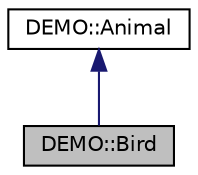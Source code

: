 digraph "DEMO::Bird"
{
 // LATEX_PDF_SIZE
  edge [fontname="Helvetica",fontsize="10",labelfontname="Helvetica",labelfontsize="10"];
  node [fontname="Helvetica",fontsize="10",shape=record];
  Node1 [label="DEMO::Bird",height=0.2,width=0.4,color="black", fillcolor="grey75", style="filled", fontcolor="black",tooltip="Bird class inherits from Animal class."];
  Node2 -> Node1 [dir="back",color="midnightblue",fontsize="10",style="solid",fontname="Helvetica"];
  Node2 [label="DEMO::Animal",height=0.2,width=0.4,color="black", fillcolor="white", style="filled",URL="$classDEMO_1_1Animal.html",tooltip="Base class for animal."];
}
